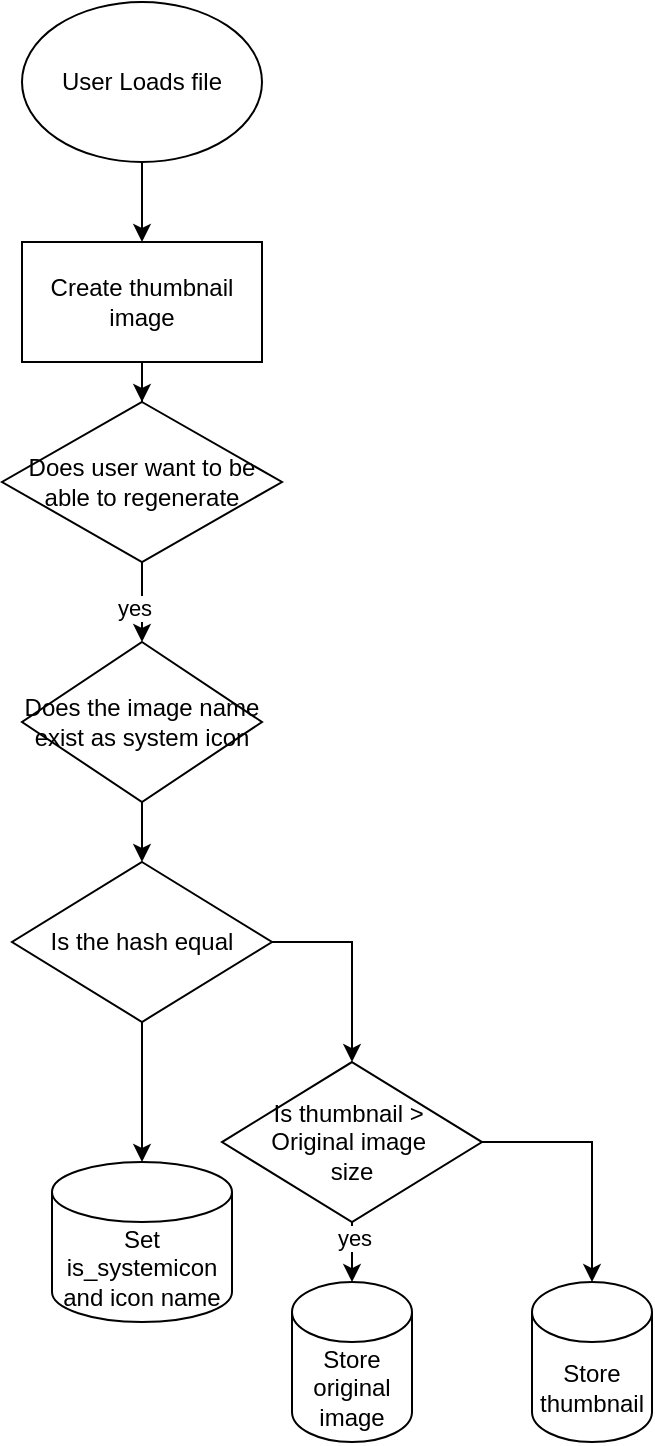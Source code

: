 <mxfile version="24.7.17" pages="2">
  <diagram name="Pagina-1" id="c-04zYgmzygFU1CFduG9">
    <mxGraphModel dx="1195" dy="699" grid="1" gridSize="10" guides="1" tooltips="1" connect="1" arrows="1" fold="1" page="1" pageScale="1" pageWidth="827" pageHeight="1169" math="0" shadow="0">
      <root>
        <mxCell id="0" />
        <mxCell id="1" parent="0" />
        <mxCell id="qP7dbO6LGmC_iGTU1vK4-3" value="" style="edgeStyle=orthogonalEdgeStyle;rounded=0;orthogonalLoop=1;jettySize=auto;html=1;" edge="1" parent="1" source="qP7dbO6LGmC_iGTU1vK4-1" target="qP7dbO6LGmC_iGTU1vK4-2">
          <mxGeometry relative="1" as="geometry" />
        </mxCell>
        <mxCell id="qP7dbO6LGmC_iGTU1vK4-1" value="User Loads file" style="ellipse;whiteSpace=wrap;html=1;" vertex="1" parent="1">
          <mxGeometry x="260" y="80" width="120" height="80" as="geometry" />
        </mxCell>
        <mxCell id="qP7dbO6LGmC_iGTU1vK4-8" value="" style="edgeStyle=orthogonalEdgeStyle;rounded=0;orthogonalLoop=1;jettySize=auto;html=1;" edge="1" parent="1" source="qP7dbO6LGmC_iGTU1vK4-2" target="qP7dbO6LGmC_iGTU1vK4-7">
          <mxGeometry relative="1" as="geometry" />
        </mxCell>
        <mxCell id="qP7dbO6LGmC_iGTU1vK4-2" value="Create thumbnail image" style="rounded=0;whiteSpace=wrap;html=1;" vertex="1" parent="1">
          <mxGeometry x="260" y="200" width="120" height="60" as="geometry" />
        </mxCell>
        <mxCell id="qP7dbO6LGmC_iGTU1vK4-13" value="" style="edgeStyle=orthogonalEdgeStyle;rounded=0;orthogonalLoop=1;jettySize=auto;html=1;" edge="1" parent="1" source="qP7dbO6LGmC_iGTU1vK4-4" target="qP7dbO6LGmC_iGTU1vK4-11">
          <mxGeometry relative="1" as="geometry" />
        </mxCell>
        <mxCell id="qP7dbO6LGmC_iGTU1vK4-14" value="yes" style="edgeLabel;html=1;align=center;verticalAlign=middle;resizable=0;points=[];" vertex="1" connectable="0" parent="qP7dbO6LGmC_iGTU1vK4-13">
          <mxGeometry x="-0.676" y="1" relative="1" as="geometry">
            <mxPoint as="offset" />
          </mxGeometry>
        </mxCell>
        <mxCell id="qP7dbO6LGmC_iGTU1vK4-4" value="Is thumbnail &amp;gt;&amp;nbsp;&lt;div&gt;Original image&amp;nbsp;&lt;/div&gt;&lt;div&gt;size&lt;/div&gt;" style="rhombus;whiteSpace=wrap;html=1;" vertex="1" parent="1">
          <mxGeometry x="360" y="610.02" width="130" height="80" as="geometry" />
        </mxCell>
        <mxCell id="qP7dbO6LGmC_iGTU1vK4-18" value="" style="edgeStyle=orthogonalEdgeStyle;rounded=0;orthogonalLoop=1;jettySize=auto;html=1;" edge="1" parent="1" source="qP7dbO6LGmC_iGTU1vK4-7" target="qP7dbO6LGmC_iGTU1vK4-17">
          <mxGeometry relative="1" as="geometry" />
        </mxCell>
        <mxCell id="qP7dbO6LGmC_iGTU1vK4-20" value="yes" style="edgeLabel;html=1;align=center;verticalAlign=middle;resizable=0;points=[];" vertex="1" connectable="0" parent="qP7dbO6LGmC_iGTU1vK4-18">
          <mxGeometry x="0.119" y="-4" relative="1" as="geometry">
            <mxPoint as="offset" />
          </mxGeometry>
        </mxCell>
        <mxCell id="qP7dbO6LGmC_iGTU1vK4-7" value="Does user want to be able to regenerate" style="rhombus;whiteSpace=wrap;html=1;" vertex="1" parent="1">
          <mxGeometry x="250" y="280" width="140" height="80" as="geometry" />
        </mxCell>
        <mxCell id="qP7dbO6LGmC_iGTU1vK4-11" value="Store original image" style="shape=cylinder3;whiteSpace=wrap;html=1;boundedLbl=1;backgroundOutline=1;size=15;" vertex="1" parent="1">
          <mxGeometry x="395" y="720.02" width="60" height="80" as="geometry" />
        </mxCell>
        <mxCell id="qP7dbO6LGmC_iGTU1vK4-15" value="Store thumbnail" style="shape=cylinder3;whiteSpace=wrap;html=1;boundedLbl=1;backgroundOutline=1;size=15;" vertex="1" parent="1">
          <mxGeometry x="515" y="720.02" width="60" height="80" as="geometry" />
        </mxCell>
        <mxCell id="qP7dbO6LGmC_iGTU1vK4-16" style="edgeStyle=orthogonalEdgeStyle;rounded=0;orthogonalLoop=1;jettySize=auto;html=1;exitX=1;exitY=0.5;exitDx=0;exitDy=0;entryX=0.5;entryY=0;entryDx=0;entryDy=0;entryPerimeter=0;" edge="1" parent="1" source="qP7dbO6LGmC_iGTU1vK4-4" target="qP7dbO6LGmC_iGTU1vK4-15">
          <mxGeometry relative="1" as="geometry" />
        </mxCell>
        <mxCell id="qP7dbO6LGmC_iGTU1vK4-22" value="" style="edgeStyle=orthogonalEdgeStyle;rounded=0;orthogonalLoop=1;jettySize=auto;html=1;" edge="1" parent="1" source="qP7dbO6LGmC_iGTU1vK4-17" target="qP7dbO6LGmC_iGTU1vK4-21">
          <mxGeometry relative="1" as="geometry" />
        </mxCell>
        <mxCell id="qP7dbO6LGmC_iGTU1vK4-17" value="Does the image name exist as system icon" style="rhombus;whiteSpace=wrap;html=1;" vertex="1" parent="1">
          <mxGeometry x="260" y="400" width="120" height="80" as="geometry" />
        </mxCell>
        <mxCell id="qP7dbO6LGmC_iGTU1vK4-24" style="edgeStyle=orthogonalEdgeStyle;rounded=0;orthogonalLoop=1;jettySize=auto;html=1;exitX=1;exitY=0.5;exitDx=0;exitDy=0;entryX=0.5;entryY=0;entryDx=0;entryDy=0;" edge="1" parent="1" source="qP7dbO6LGmC_iGTU1vK4-21" target="qP7dbO6LGmC_iGTU1vK4-4">
          <mxGeometry relative="1" as="geometry" />
        </mxCell>
        <mxCell id="qP7dbO6LGmC_iGTU1vK4-26" value="" style="edgeStyle=orthogonalEdgeStyle;rounded=0;orthogonalLoop=1;jettySize=auto;html=1;" edge="1" parent="1" source="qP7dbO6LGmC_iGTU1vK4-21" target="qP7dbO6LGmC_iGTU1vK4-25">
          <mxGeometry relative="1" as="geometry" />
        </mxCell>
        <mxCell id="qP7dbO6LGmC_iGTU1vK4-21" value="Is the hash equal" style="rhombus;whiteSpace=wrap;html=1;" vertex="1" parent="1">
          <mxGeometry x="255" y="510" width="130" height="80" as="geometry" />
        </mxCell>
        <mxCell id="qP7dbO6LGmC_iGTU1vK4-25" value="Set is_systemicon&lt;div&gt;and icon name&lt;/div&gt;" style="shape=cylinder3;whiteSpace=wrap;html=1;boundedLbl=1;backgroundOutline=1;size=15;" vertex="1" parent="1">
          <mxGeometry x="275" y="660" width="90" height="80" as="geometry" />
        </mxCell>
      </root>
    </mxGraphModel>
  </diagram>
  <diagram id="7h7E8LRNWAzBRBfsicoO" name="Change system theme">
    <mxGraphModel dx="989" dy="579" grid="1" gridSize="10" guides="1" tooltips="1" connect="1" arrows="1" fold="1" page="1" pageScale="1" pageWidth="827" pageHeight="1169" math="0" shadow="0">
      <root>
        <mxCell id="0" />
        <mxCell id="1" parent="0" />
        <mxCell id="S7xW70ka2aeF38eTZPKZ-5" value="" style="edgeStyle=orthogonalEdgeStyle;rounded=0;orthogonalLoop=1;jettySize=auto;html=1;" edge="1" parent="1" source="S7xW70ka2aeF38eTZPKZ-1" target="S7xW70ka2aeF38eTZPKZ-2">
          <mxGeometry relative="1" as="geometry" />
        </mxCell>
        <mxCell id="S7xW70ka2aeF38eTZPKZ-1" value="User regenerates theme" style="ellipse;whiteSpace=wrap;html=1;" vertex="1" parent="1">
          <mxGeometry x="354" y="70" width="120" height="80" as="geometry" />
        </mxCell>
        <mxCell id="S7xW70ka2aeF38eTZPKZ-4" value="" style="edgeStyle=orthogonalEdgeStyle;rounded=0;orthogonalLoop=1;jettySize=auto;html=1;" edge="1" parent="1" source="S7xW70ka2aeF38eTZPKZ-2" target="S7xW70ka2aeF38eTZPKZ-3">
          <mxGeometry relative="1" as="geometry" />
        </mxCell>
        <mxCell id="S7xW70ka2aeF38eTZPKZ-2" value="Get foreground and background color" style="rounded=0;whiteSpace=wrap;html=1;" vertex="1" parent="1">
          <mxGeometry x="354" y="190" width="120" height="60" as="geometry" />
        </mxCell>
        <mxCell id="S7xW70ka2aeF38eTZPKZ-7" value="" style="edgeStyle=orthogonalEdgeStyle;rounded=0;orthogonalLoop=1;jettySize=auto;html=1;" edge="1" parent="1" source="S7xW70ka2aeF38eTZPKZ-3" target="S7xW70ka2aeF38eTZPKZ-6">
          <mxGeometry relative="1" as="geometry" />
        </mxCell>
        <mxCell id="S7xW70ka2aeF38eTZPKZ-3" value="Create empty theme" style="shape=cylinder3;whiteSpace=wrap;html=1;boundedLbl=1;backgroundOutline=1;size=15;" vertex="1" parent="1">
          <mxGeometry x="361" y="280" width="106" height="80" as="geometry" />
        </mxCell>
        <mxCell id="S7xW70ka2aeF38eTZPKZ-10" style="edgeStyle=orthogonalEdgeStyle;rounded=0;orthogonalLoop=1;jettySize=auto;html=1;exitX=0.5;exitY=1;exitDx=0;exitDy=0;entryX=0.5;entryY=0;entryDx=0;entryDy=0;" edge="1" parent="1" source="S7xW70ka2aeF38eTZPKZ-6" target="S7xW70ka2aeF38eTZPKZ-9">
          <mxGeometry relative="1" as="geometry" />
        </mxCell>
        <mxCell id="S7xW70ka2aeF38eTZPKZ-18" style="edgeStyle=orthogonalEdgeStyle;rounded=0;orthogonalLoop=1;jettySize=auto;html=1;exitX=0.5;exitY=1;exitDx=0;exitDy=0;" edge="1" parent="1" source="S7xW70ka2aeF38eTZPKZ-6" target="S7xW70ka2aeF38eTZPKZ-15">
          <mxGeometry relative="1" as="geometry" />
        </mxCell>
        <mxCell id="S7xW70ka2aeF38eTZPKZ-6" value="Create empty folder" style="rounded=0;whiteSpace=wrap;html=1;" vertex="1" parent="1">
          <mxGeometry x="354" y="400" width="120" height="60" as="geometry" />
        </mxCell>
        <mxCell id="S7xW70ka2aeF38eTZPKZ-17" style="edgeStyle=orthogonalEdgeStyle;rounded=0;orthogonalLoop=1;jettySize=auto;html=1;exitX=0.5;exitY=1;exitDx=0;exitDy=0;exitPerimeter=0;entryX=0;entryY=0.5;entryDx=0;entryDy=0;" edge="1" parent="1" source="S7xW70ka2aeF38eTZPKZ-8" target="S7xW70ka2aeF38eTZPKZ-15">
          <mxGeometry relative="1" as="geometry">
            <mxPoint x="310" y="760" as="targetPoint" />
          </mxGeometry>
        </mxCell>
        <mxCell id="S7xW70ka2aeF38eTZPKZ-8" value="Load system icons" style="shape=cylinder3;whiteSpace=wrap;html=1;boundedLbl=1;backgroundOutline=1;size=15;" vertex="1" parent="1">
          <mxGeometry x="140" y="610" width="60" height="80" as="geometry" />
        </mxCell>
        <mxCell id="S7xW70ka2aeF38eTZPKZ-9" value="Are system icons available" style="rhombus;whiteSpace=wrap;html=1;" vertex="1" parent="1">
          <mxGeometry x="100" y="500" width="140" height="80" as="geometry" />
        </mxCell>
        <mxCell id="S7xW70ka2aeF38eTZPKZ-16" style="edgeStyle=orthogonalEdgeStyle;rounded=0;orthogonalLoop=1;jettySize=auto;html=1;exitX=0.5;exitY=1;exitDx=0;exitDy=0;exitPerimeter=0;entryX=0;entryY=0.5;entryDx=0;entryDy=0;" edge="1" parent="1" source="S7xW70ka2aeF38eTZPKZ-11" target="S7xW70ka2aeF38eTZPKZ-15">
          <mxGeometry relative="1" as="geometry" />
        </mxCell>
        <mxCell id="S7xW70ka2aeF38eTZPKZ-11" value="Load fallback" style="shape=cylinder3;whiteSpace=wrap;html=1;boundedLbl=1;backgroundOutline=1;size=15;" vertex="1" parent="1">
          <mxGeometry x="240" y="620" width="60" height="80" as="geometry" />
        </mxCell>
        <mxCell id="S7xW70ka2aeF38eTZPKZ-12" style="edgeStyle=orthogonalEdgeStyle;rounded=0;orthogonalLoop=1;jettySize=auto;html=1;exitX=1;exitY=0.5;exitDx=0;exitDy=0;entryX=0.5;entryY=0;entryDx=0;entryDy=0;entryPerimeter=0;" edge="1" parent="1" source="S7xW70ka2aeF38eTZPKZ-9" target="S7xW70ka2aeF38eTZPKZ-11">
          <mxGeometry relative="1" as="geometry" />
        </mxCell>
        <mxCell id="S7xW70ka2aeF38eTZPKZ-13" style="edgeStyle=orthogonalEdgeStyle;rounded=0;orthogonalLoop=1;jettySize=auto;html=1;exitX=0.5;exitY=1;exitDx=0;exitDy=0;entryX=0.5;entryY=0;entryDx=0;entryDy=0;entryPerimeter=0;" edge="1" parent="1" source="S7xW70ka2aeF38eTZPKZ-9" target="S7xW70ka2aeF38eTZPKZ-8">
          <mxGeometry relative="1" as="geometry" />
        </mxCell>
        <mxCell id="S7xW70ka2aeF38eTZPKZ-15" value="Create default iconed folders" style="rounded=0;whiteSpace=wrap;html=1;" vertex="1" parent="1">
          <mxGeometry x="354" y="700" width="120" height="60" as="geometry" />
        </mxCell>
      </root>
    </mxGraphModel>
  </diagram>
</mxfile>
